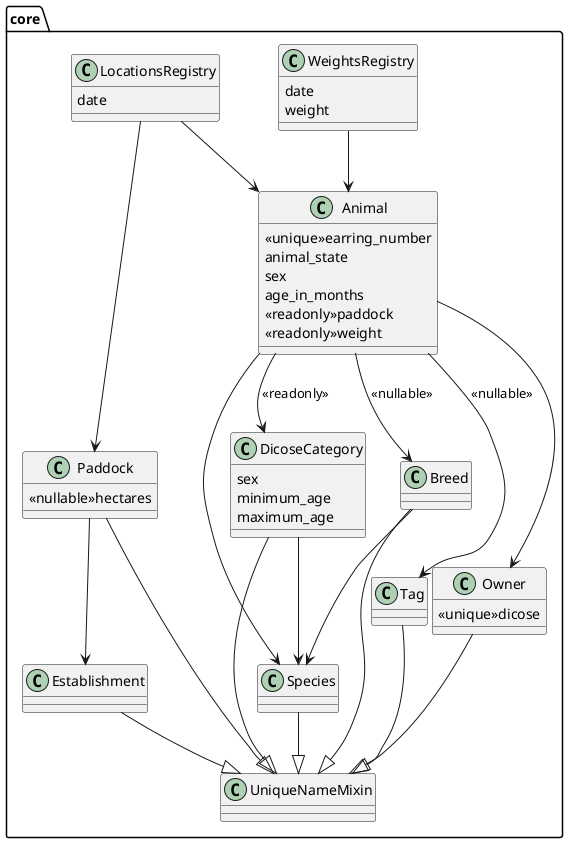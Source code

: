 @startuml core
    package core <<Folder>> {
        class Species
        Species --|> UniqueNameMixin

        class Tag
        Tag --|> UniqueNameMixin

        class Owner
        Owner : <<unique>>dicose
        Owner --|> UniqueNameMixin

        class Establishment
        Establishment --|> UniqueNameMixin

        class Breed
        Breed --|> UniqueNameMixin
        Breed --> Species

        class DicoseCategory
        DicoseCategory : sex
        DicoseCategory : minimum_age
        DicoseCategory : maximum_age
        DicoseCategory --|> UniqueNameMixin
        DicoseCategory --> Species

        class Paddock
        Paddock : <<nullable>>hectares
        Paddock --|> UniqueNameMixin
        Paddock --> Establishment

        class Animal
        Animal : <<unique>>earring_number
        Animal : animal_state
        Animal : sex
        Animal : age_in_months
        Animal : <<readonly>>paddock
        Animal : <<readonly>>weight
        Animal --> DicoseCategory : <<readonly>>
        Animal --> Breed : <<nullable>>
        Animal --> Tag : <<nullable>>
        Animal --> Owner
        Animal --> Species

        class WeightsRegistry
        WeightsRegistry : date
        WeightsRegistry : weight
        WeightsRegistry --> Animal

        class LocationsRegistry
        LocationsRegistry : date
        LocationsRegistry --> Animal
        LocationsRegistry --> Paddock
    }
@enduml

